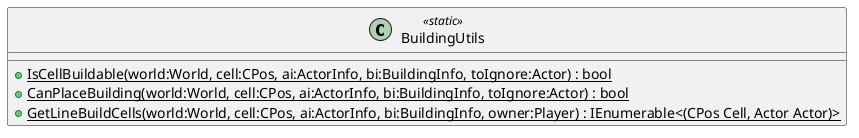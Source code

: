 @startuml
class BuildingUtils <<static>> {
    + {static} IsCellBuildable(world:World, cell:CPos, ai:ActorInfo, bi:BuildingInfo, toIgnore:Actor) : bool
    + {static} CanPlaceBuilding(world:World, cell:CPos, ai:ActorInfo, bi:BuildingInfo, toIgnore:Actor) : bool
    + {static} GetLineBuildCells(world:World, cell:CPos, ai:ActorInfo, bi:BuildingInfo, owner:Player) : IEnumerable<(CPos Cell, Actor Actor)>
}
@enduml
